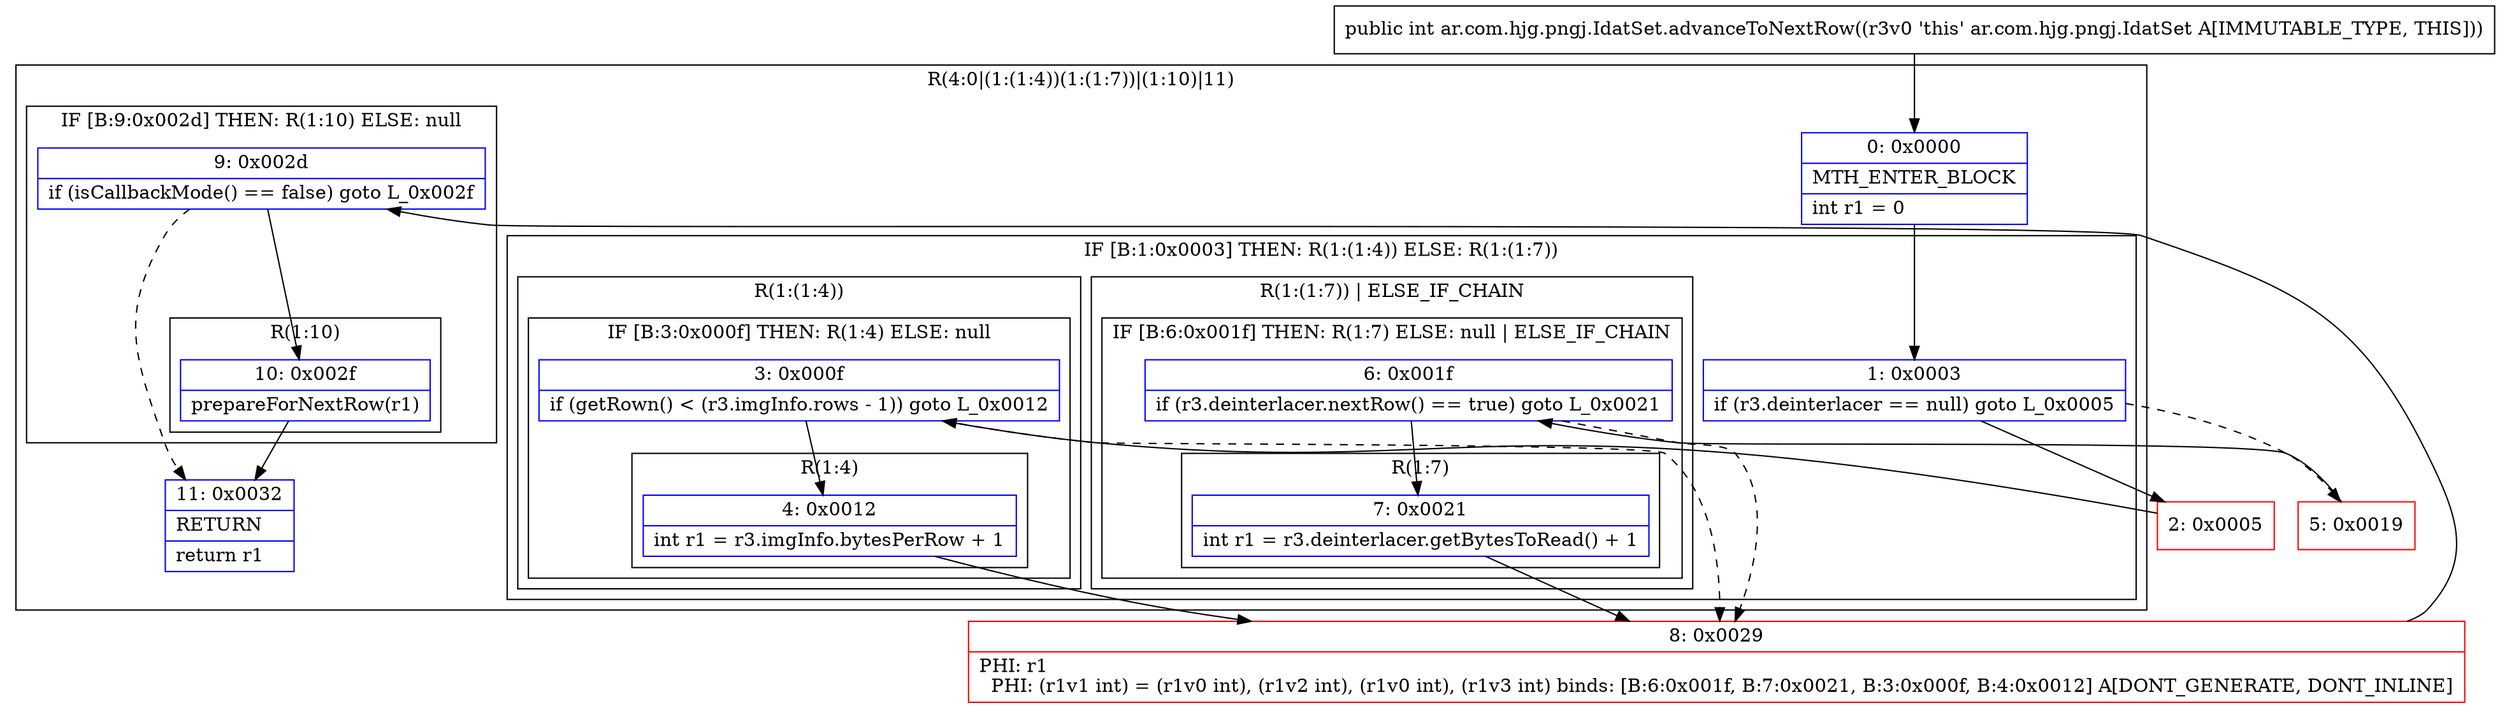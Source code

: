 digraph "CFG forar.com.hjg.pngj.IdatSet.advanceToNextRow()I" {
subgraph cluster_Region_1363904951 {
label = "R(4:0|(1:(1:4))(1:(1:7))|(1:10)|11)";
node [shape=record,color=blue];
Node_0 [shape=record,label="{0\:\ 0x0000|MTH_ENTER_BLOCK\l|int r1 = 0\l}"];
subgraph cluster_IfRegion_188343564 {
label = "IF [B:1:0x0003] THEN: R(1:(1:4)) ELSE: R(1:(1:7))";
node [shape=record,color=blue];
Node_1 [shape=record,label="{1\:\ 0x0003|if (r3.deinterlacer == null) goto L_0x0005\l}"];
subgraph cluster_Region_1705423897 {
label = "R(1:(1:4))";
node [shape=record,color=blue];
subgraph cluster_IfRegion_1112885012 {
label = "IF [B:3:0x000f] THEN: R(1:4) ELSE: null";
node [shape=record,color=blue];
Node_3 [shape=record,label="{3\:\ 0x000f|if (getRown() \< (r3.imgInfo.rows \- 1)) goto L_0x0012\l}"];
subgraph cluster_Region_346283020 {
label = "R(1:4)";
node [shape=record,color=blue];
Node_4 [shape=record,label="{4\:\ 0x0012|int r1 = r3.imgInfo.bytesPerRow + 1\l}"];
}
}
}
subgraph cluster_Region_371918446 {
label = "R(1:(1:7)) | ELSE_IF_CHAIN\l";
node [shape=record,color=blue];
subgraph cluster_IfRegion_1384022050 {
label = "IF [B:6:0x001f] THEN: R(1:7) ELSE: null | ELSE_IF_CHAIN\l";
node [shape=record,color=blue];
Node_6 [shape=record,label="{6\:\ 0x001f|if (r3.deinterlacer.nextRow() == true) goto L_0x0021\l}"];
subgraph cluster_Region_2000322131 {
label = "R(1:7)";
node [shape=record,color=blue];
Node_7 [shape=record,label="{7\:\ 0x0021|int r1 = r3.deinterlacer.getBytesToRead() + 1\l}"];
}
}
}
}
subgraph cluster_IfRegion_36233224 {
label = "IF [B:9:0x002d] THEN: R(1:10) ELSE: null";
node [shape=record,color=blue];
Node_9 [shape=record,label="{9\:\ 0x002d|if (isCallbackMode() == false) goto L_0x002f\l}"];
subgraph cluster_Region_368122510 {
label = "R(1:10)";
node [shape=record,color=blue];
Node_10 [shape=record,label="{10\:\ 0x002f|prepareForNextRow(r1)\l}"];
}
}
Node_11 [shape=record,label="{11\:\ 0x0032|RETURN\l|return r1\l}"];
}
Node_2 [shape=record,color=red,label="{2\:\ 0x0005}"];
Node_5 [shape=record,color=red,label="{5\:\ 0x0019}"];
Node_8 [shape=record,color=red,label="{8\:\ 0x0029|PHI: r1 \l  PHI: (r1v1 int) = (r1v0 int), (r1v2 int), (r1v0 int), (r1v3 int) binds: [B:6:0x001f, B:7:0x0021, B:3:0x000f, B:4:0x0012] A[DONT_GENERATE, DONT_INLINE]\l}"];
MethodNode[shape=record,label="{public int ar.com.hjg.pngj.IdatSet.advanceToNextRow((r3v0 'this' ar.com.hjg.pngj.IdatSet A[IMMUTABLE_TYPE, THIS])) }"];
MethodNode -> Node_0;
Node_0 -> Node_1;
Node_1 -> Node_2;
Node_1 -> Node_5[style=dashed];
Node_3 -> Node_4;
Node_3 -> Node_8[style=dashed];
Node_4 -> Node_8;
Node_6 -> Node_7;
Node_6 -> Node_8[style=dashed];
Node_7 -> Node_8;
Node_9 -> Node_10;
Node_9 -> Node_11[style=dashed];
Node_10 -> Node_11;
Node_2 -> Node_3;
Node_5 -> Node_6;
Node_8 -> Node_9;
}

